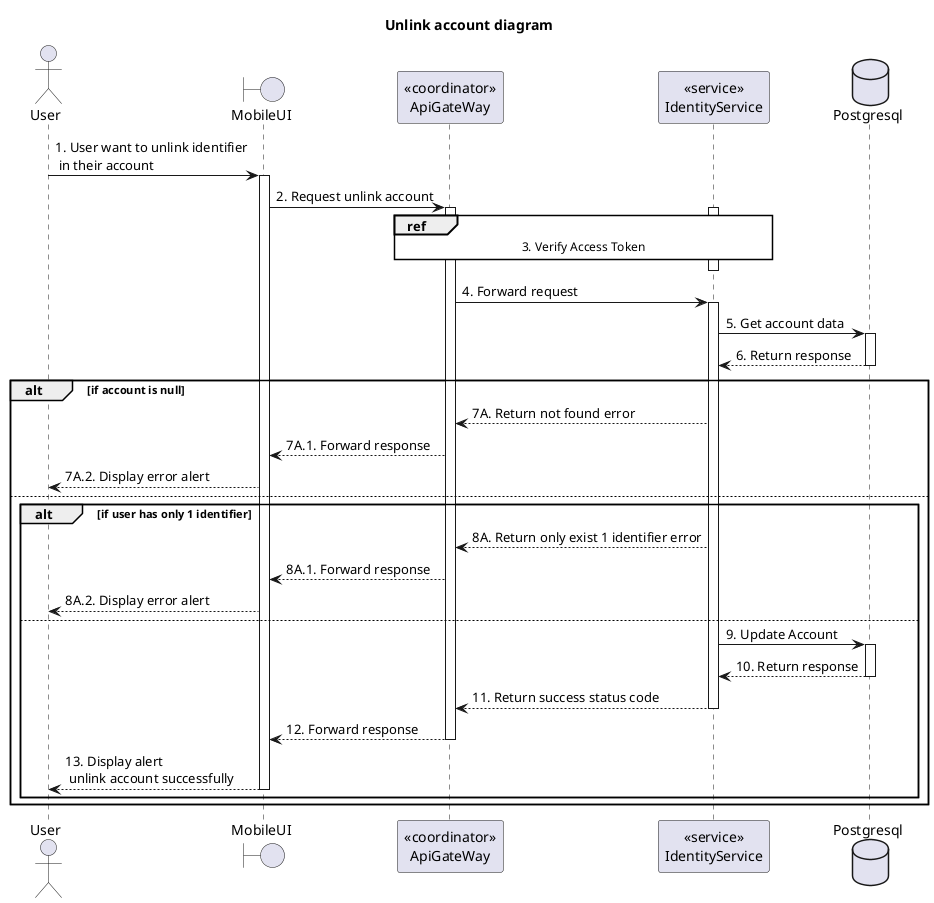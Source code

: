 @startuml Sequence
title "Unlink account diagram"

<style>
  sequenceDiagram {
    reference {
      BackGroundColor white
    }
}
</style>

actor User
boundary MobileUI
participant "<<coordinator>>\nApiGateWay" as ApiGateway
participant "<<service>>\nIdentityService" as IdentityService
database Postgresql

User -> MobileUI ++: 1. User want to unlink identifier\n in their account
MobileUI -> ApiGateway ++: 2. Request unlink account

activate IdentityService
ref over ApiGateway, IdentityService: 3. Verify Access Token
ApiGateway -[hidden]-> IdentityService
deactivate IdentityService

ApiGateway -> IdentityService ++: 4. Forward request
IdentityService -> Postgresql ++: 5. Get account data
IdentityService <-- Postgresql --: 6. Return response

alt if account is null
    ApiGateway <-- IdentityService: 7A. Return not found error
    MobileUI <-- ApiGateway: 7A.1. Forward response
    User <-- MobileUI: 7A.2. Display error alert
else
    alt if user has only 1 identifier
      ApiGateway <-- IdentityService: 8A. Return only exist 1 identifier error
      MobileUI <-- ApiGateway: 8A.1. Forward response
      User <-- MobileUI: 8A.2. Display error alert
    else
      IdentityService -> Postgresql ++: 9. Update Account
      IdentityService <-- Postgresql --: 10. Return response
      ApiGateway <-- IdentityService --: 11. Return success status code
      MobileUI <-- ApiGateway --: 12. Forward response
      User <-- MobileUI --: 13. Display alert\n unlink account successfully
    end
end

@enduml

